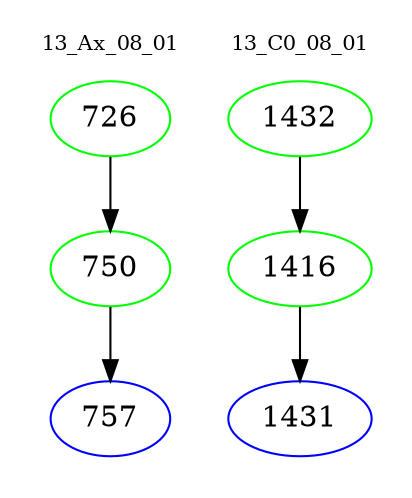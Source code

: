digraph{
subgraph cluster_0 {
color = white
label = "13_Ax_08_01";
fontsize=10;
T0_726 [label="726", color="green"]
T0_726 -> T0_750 [color="black"]
T0_750 [label="750", color="green"]
T0_750 -> T0_757 [color="black"]
T0_757 [label="757", color="blue"]
}
subgraph cluster_1 {
color = white
label = "13_C0_08_01";
fontsize=10;
T1_1432 [label="1432", color="green"]
T1_1432 -> T1_1416 [color="black"]
T1_1416 [label="1416", color="green"]
T1_1416 -> T1_1431 [color="black"]
T1_1431 [label="1431", color="blue"]
}
}
